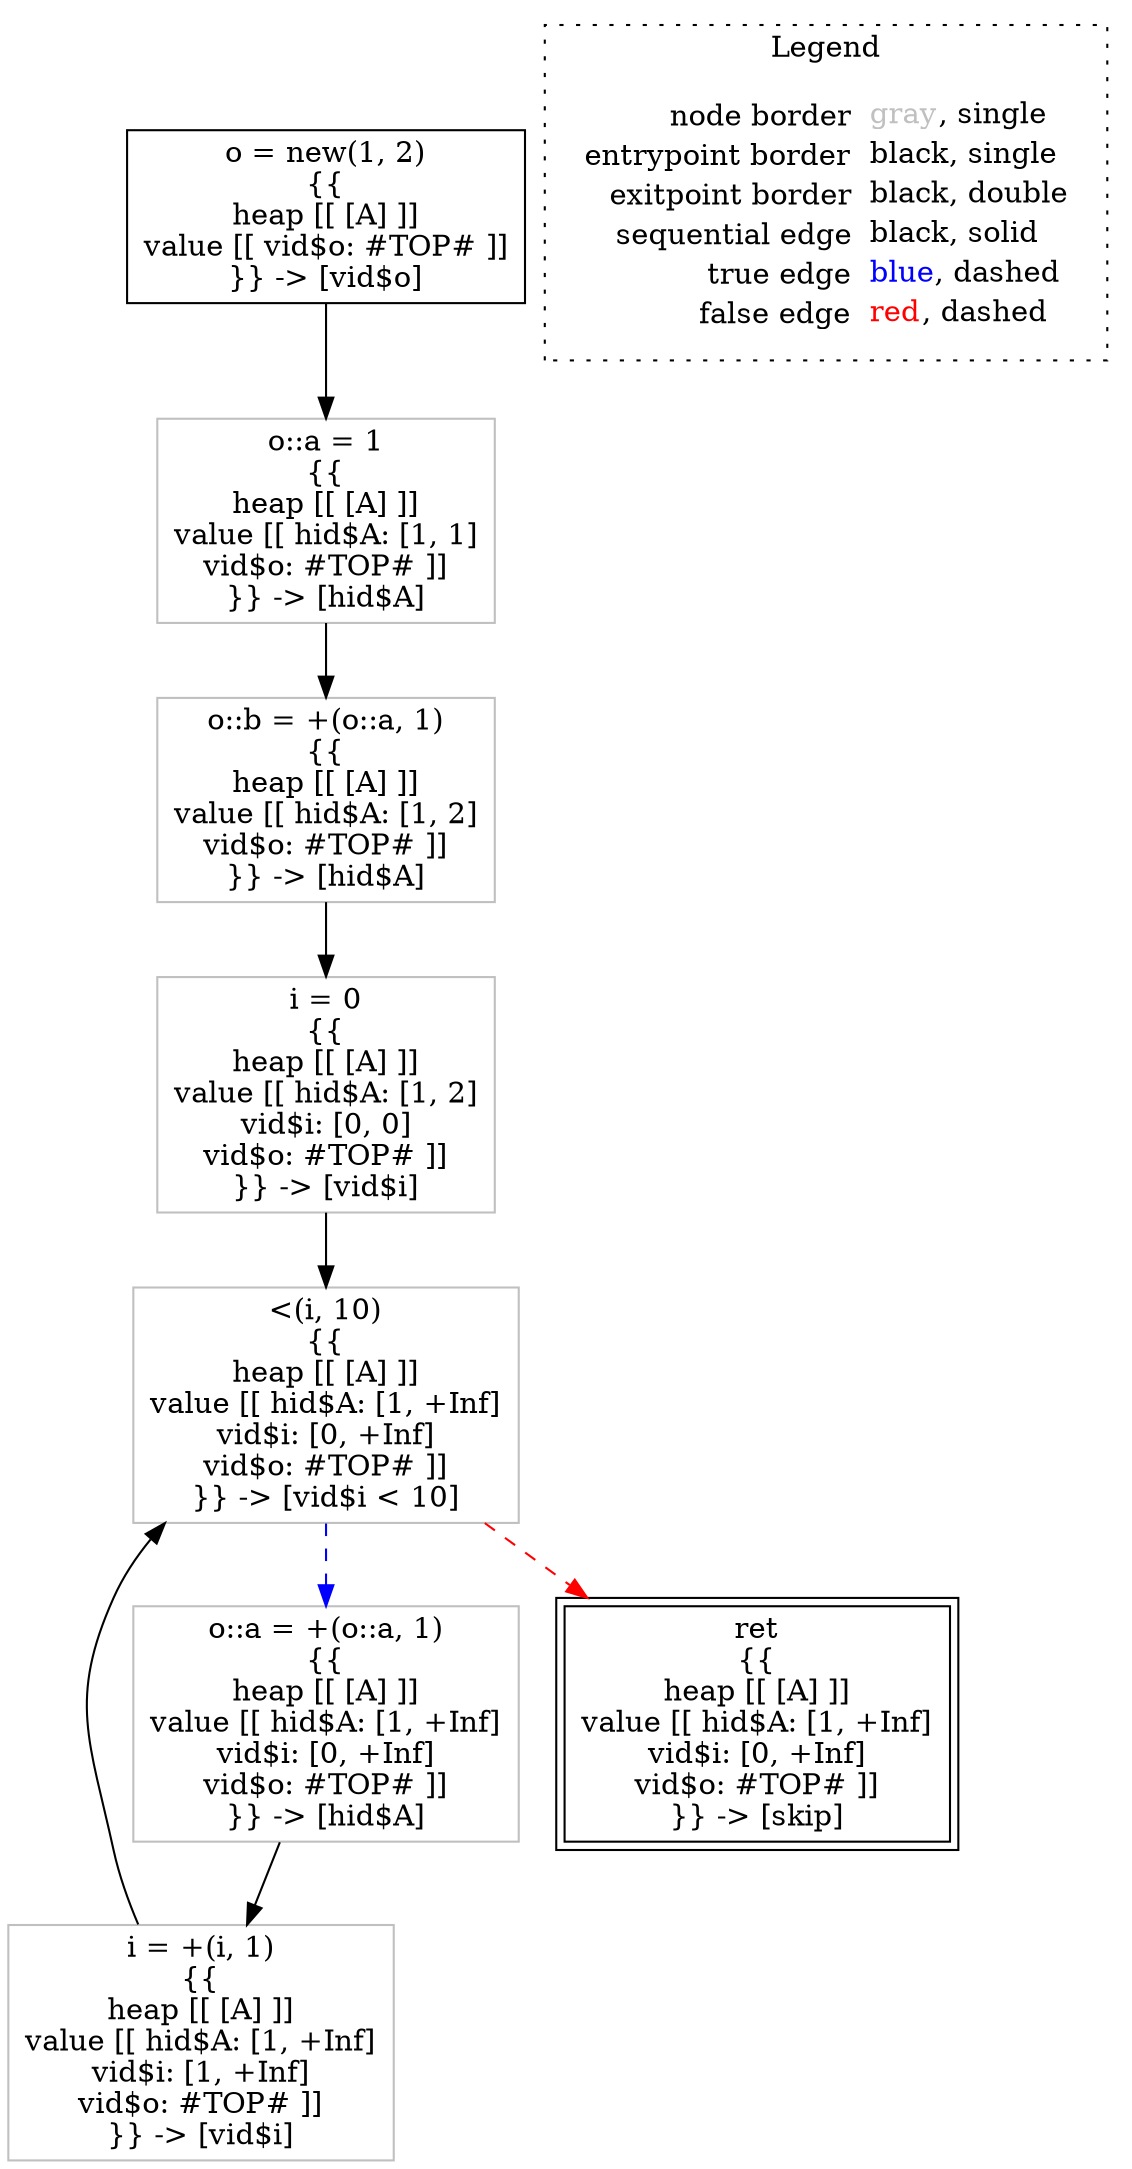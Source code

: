 digraph {
	"node0" [shape="rect",color="black",label=<o = new(1, 2)<BR/>{{<BR/>heap [[ [A] ]]<BR/>value [[ vid$o: #TOP# ]]<BR/>}} -&gt; [vid$o]>];
	"node1" [shape="rect",color="gray",label=<o::a = 1<BR/>{{<BR/>heap [[ [A] ]]<BR/>value [[ hid$A: [1, 1]<BR/>vid$o: #TOP# ]]<BR/>}} -&gt; [hid$A]>];
	"node2" [shape="rect",color="gray",label=<o::b = +(o::a, 1)<BR/>{{<BR/>heap [[ [A] ]]<BR/>value [[ hid$A: [1, 2]<BR/>vid$o: #TOP# ]]<BR/>}} -&gt; [hid$A]>];
	"node3" [shape="rect",color="gray",label=<o::a = +(o::a, 1)<BR/>{{<BR/>heap [[ [A] ]]<BR/>value [[ hid$A: [1, +Inf]<BR/>vid$i: [0, +Inf]<BR/>vid$o: #TOP# ]]<BR/>}} -&gt; [hid$A]>];
	"node4" [shape="rect",color="gray",label=<i = +(i, 1)<BR/>{{<BR/>heap [[ [A] ]]<BR/>value [[ hid$A: [1, +Inf]<BR/>vid$i: [1, +Inf]<BR/>vid$o: #TOP# ]]<BR/>}} -&gt; [vid$i]>];
	"node5" [shape="rect",color="gray",label=<i = 0<BR/>{{<BR/>heap [[ [A] ]]<BR/>value [[ hid$A: [1, 2]<BR/>vid$i: [0, 0]<BR/>vid$o: #TOP# ]]<BR/>}} -&gt; [vid$i]>];
	"node6" [shape="rect",color="gray",label=<&lt;(i, 10)<BR/>{{<BR/>heap [[ [A] ]]<BR/>value [[ hid$A: [1, +Inf]<BR/>vid$i: [0, +Inf]<BR/>vid$o: #TOP# ]]<BR/>}} -&gt; [vid$i &lt; 10]>];
	"node7" [shape="rect",color="black",peripheries="2",label=<ret<BR/>{{<BR/>heap [[ [A] ]]<BR/>value [[ hid$A: [1, +Inf]<BR/>vid$i: [0, +Inf]<BR/>vid$o: #TOP# ]]<BR/>}} -&gt; [skip]>];
	"node1" -> "node2" [color="black"];
	"node2" -> "node5" [color="black"];
	"node3" -> "node4" [color="black"];
	"node4" -> "node6" [color="black"];
	"node5" -> "node6" [color="black"];
	"node6" -> "node3" [color="blue",style="dashed"];
	"node6" -> "node7" [color="red",style="dashed"];
	"node0" -> "node1" [color="black"];
subgraph cluster_legend {
	label="Legend";
	style=dotted;
	node [shape=plaintext];
	"legend" [label=<<table border="0" cellpadding="2" cellspacing="0" cellborder="0"><tr><td align="right">node border&nbsp;</td><td align="left"><font color="gray">gray</font>, single</td></tr><tr><td align="right">entrypoint border&nbsp;</td><td align="left"><font color="black">black</font>, single</td></tr><tr><td align="right">exitpoint border&nbsp;</td><td align="left"><font color="black">black</font>, double</td></tr><tr><td align="right">sequential edge&nbsp;</td><td align="left"><font color="black">black</font>, solid</td></tr><tr><td align="right">true edge&nbsp;</td><td align="left"><font color="blue">blue</font>, dashed</td></tr><tr><td align="right">false edge&nbsp;</td><td align="left"><font color="red">red</font>, dashed</td></tr></table>>];
}

}
